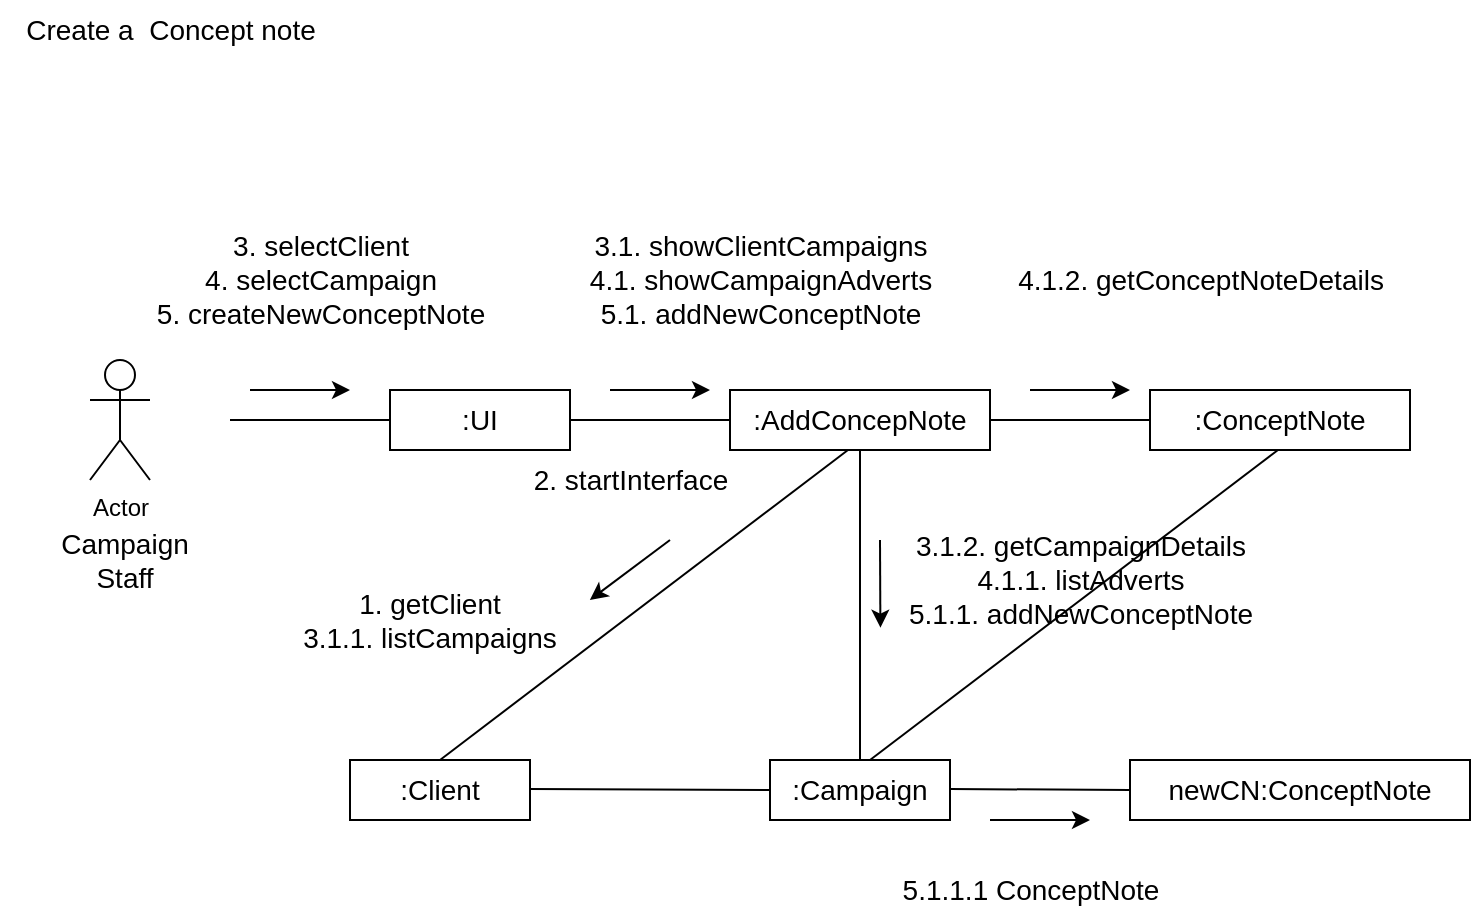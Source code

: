 <mxfile version="20.5.3" type="github" pages="4">
  <diagram id="1E7MG2CiMW46Jl0_f0IT" name="페이지-1">
    <mxGraphModel dx="1073" dy="563" grid="1" gridSize="10" guides="1" tooltips="1" connect="1" arrows="1" fold="1" page="1" pageScale="1" pageWidth="827" pageHeight="1169" math="0" shadow="0">
      <root>
        <mxCell id="0" />
        <mxCell id="1" parent="0" />
        <mxCell id="_UO1KzxDztgj02SnSu9E-1" value="Actor" style="shape=umlActor;verticalLabelPosition=bottom;verticalAlign=top;html=1;outlineConnect=0;" parent="1" vertex="1">
          <mxGeometry x="60" y="190" width="30" height="60" as="geometry" />
        </mxCell>
        <mxCell id="0SZCM0RL7n-nT6qCW9G0-1" value="&lt;font style=&quot;font-size: 14px;&quot;&gt;:&lt;font style=&quot;&quot;&gt;UI&lt;/font&gt;&lt;/font&gt;" style="rounded=0;whiteSpace=wrap;html=1;" parent="1" vertex="1">
          <mxGeometry x="210" y="205" width="90" height="30" as="geometry" />
        </mxCell>
        <mxCell id="0SZCM0RL7n-nT6qCW9G0-3" value="" style="endArrow=none;html=1;rounded=0;fontSize=14;entryX=0;entryY=0.5;entryDx=0;entryDy=0;" parent="1" target="0SZCM0RL7n-nT6qCW9G0-1" edge="1">
          <mxGeometry width="50" height="50" relative="1" as="geometry">
            <mxPoint x="130" y="220" as="sourcePoint" />
            <mxPoint x="440" y="270" as="targetPoint" />
          </mxGeometry>
        </mxCell>
        <mxCell id="0SZCM0RL7n-nT6qCW9G0-8" value="Campaign&lt;br&gt;Staff" style="text;html=1;strokeColor=none;fillColor=none;align=center;verticalAlign=middle;whiteSpace=wrap;rounded=0;fontSize=14;" parent="1" vertex="1">
          <mxGeometry x="40" y="270" width="75" height="40" as="geometry" />
        </mxCell>
        <mxCell id="0SZCM0RL7n-nT6qCW9G0-9" value="&lt;span style=&quot;font-size: 14px;&quot;&gt;:AddConcepNote&lt;/span&gt;" style="rounded=0;whiteSpace=wrap;html=1;" parent="1" vertex="1">
          <mxGeometry x="380" y="205" width="130" height="30" as="geometry" />
        </mxCell>
        <mxCell id="0SZCM0RL7n-nT6qCW9G0-11" value="" style="endArrow=none;html=1;rounded=0;fontSize=14;entryX=0;entryY=0.5;entryDx=0;entryDy=0;exitX=1;exitY=0.5;exitDx=0;exitDy=0;" parent="1" source="0SZCM0RL7n-nT6qCW9G0-1" target="0SZCM0RL7n-nT6qCW9G0-9" edge="1">
          <mxGeometry width="50" height="50" relative="1" as="geometry">
            <mxPoint x="380" y="290" as="sourcePoint" />
            <mxPoint x="430" y="240" as="targetPoint" />
          </mxGeometry>
        </mxCell>
        <mxCell id="0SZCM0RL7n-nT6qCW9G0-12" value="&lt;span style=&quot;font-size: 14px;&quot;&gt;:ConceptNote&lt;/span&gt;" style="rounded=0;whiteSpace=wrap;html=1;" parent="1" vertex="1">
          <mxGeometry x="590" y="205" width="130" height="30" as="geometry" />
        </mxCell>
        <mxCell id="0SZCM0RL7n-nT6qCW9G0-13" value="" style="endArrow=none;html=1;rounded=0;fontSize=14;entryX=0;entryY=0.5;entryDx=0;entryDy=0;exitX=1;exitY=0.5;exitDx=0;exitDy=0;" parent="1" target="0SZCM0RL7n-nT6qCW9G0-12" edge="1">
          <mxGeometry width="50" height="50" relative="1" as="geometry">
            <mxPoint x="510" y="220" as="sourcePoint" />
            <mxPoint x="640" y="240" as="targetPoint" />
          </mxGeometry>
        </mxCell>
        <mxCell id="0SZCM0RL7n-nT6qCW9G0-14" value="&lt;span style=&quot;font-size: 14px;&quot;&gt;:Client&lt;/span&gt;" style="rounded=0;whiteSpace=wrap;html=1;" parent="1" vertex="1">
          <mxGeometry x="190" y="390" width="90" height="30" as="geometry" />
        </mxCell>
        <mxCell id="0SZCM0RL7n-nT6qCW9G0-15" value="&lt;span style=&quot;font-size: 14px;&quot;&gt;:Campaign&lt;/span&gt;" style="rounded=0;whiteSpace=wrap;html=1;" parent="1" vertex="1">
          <mxGeometry x="400" y="390" width="90" height="30" as="geometry" />
        </mxCell>
        <mxCell id="0SZCM0RL7n-nT6qCW9G0-16" value="&lt;span style=&quot;font-size: 14px;&quot;&gt;newCN:ConceptNote&lt;/span&gt;" style="rounded=0;whiteSpace=wrap;html=1;" parent="1" vertex="1">
          <mxGeometry x="580" y="390" width="170" height="30" as="geometry" />
        </mxCell>
        <mxCell id="0SZCM0RL7n-nT6qCW9G0-17" value="" style="endArrow=none;html=1;rounded=0;fontSize=14;exitX=0.5;exitY=0;exitDx=0;exitDy=0;" parent="1" source="0SZCM0RL7n-nT6qCW9G0-14" edge="1">
          <mxGeometry width="50" height="50" relative="1" as="geometry">
            <mxPoint x="389" y="285" as="sourcePoint" />
            <mxPoint x="439" y="235" as="targetPoint" />
          </mxGeometry>
        </mxCell>
        <mxCell id="0SZCM0RL7n-nT6qCW9G0-18" value="" style="endArrow=none;html=1;rounded=0;fontSize=14;exitX=0.5;exitY=0;exitDx=0;exitDy=0;entryX=0.5;entryY=1;entryDx=0;entryDy=0;" parent="1" source="0SZCM0RL7n-nT6qCW9G0-15" target="0SZCM0RL7n-nT6qCW9G0-9" edge="1">
          <mxGeometry width="50" height="50" relative="1" as="geometry">
            <mxPoint x="245" y="400" as="sourcePoint" />
            <mxPoint x="449" y="245" as="targetPoint" />
          </mxGeometry>
        </mxCell>
        <mxCell id="0SZCM0RL7n-nT6qCW9G0-19" value="" style="endArrow=none;html=1;rounded=0;fontSize=14;exitX=0.5;exitY=0;exitDx=0;exitDy=0;" parent="1" edge="1">
          <mxGeometry width="50" height="50" relative="1" as="geometry">
            <mxPoint x="450" y="390" as="sourcePoint" />
            <mxPoint x="654" y="235" as="targetPoint" />
          </mxGeometry>
        </mxCell>
        <mxCell id="0SZCM0RL7n-nT6qCW9G0-20" value="" style="endArrow=none;html=1;rounded=0;fontSize=14;entryX=0;entryY=0.5;entryDx=0;entryDy=0;exitX=1;exitY=0.5;exitDx=0;exitDy=0;" parent="1" target="0SZCM0RL7n-nT6qCW9G0-15" edge="1">
          <mxGeometry width="50" height="50" relative="1" as="geometry">
            <mxPoint x="280" y="404.5" as="sourcePoint" />
            <mxPoint x="360" y="404.5" as="targetPoint" />
          </mxGeometry>
        </mxCell>
        <mxCell id="0SZCM0RL7n-nT6qCW9G0-21" value="" style="endArrow=none;html=1;rounded=0;fontSize=14;entryX=0;entryY=0.5;entryDx=0;entryDy=0;exitX=1;exitY=0.5;exitDx=0;exitDy=0;" parent="1" target="0SZCM0RL7n-nT6qCW9G0-16" edge="1">
          <mxGeometry width="50" height="50" relative="1" as="geometry">
            <mxPoint x="490" y="404.5" as="sourcePoint" />
            <mxPoint x="610" y="405" as="targetPoint" />
          </mxGeometry>
        </mxCell>
        <mxCell id="0SZCM0RL7n-nT6qCW9G0-22" value="1. getClient&lt;br&gt;3.1.1. listCampaigns" style="text;html=1;strokeColor=none;fillColor=none;align=center;verticalAlign=middle;whiteSpace=wrap;rounded=0;fontSize=14;" parent="1" vertex="1">
          <mxGeometry x="140" y="300" width="180" height="40" as="geometry" />
        </mxCell>
        <mxCell id="0SZCM0RL7n-nT6qCW9G0-24" value="2. startInterface" style="text;html=1;align=center;verticalAlign=middle;resizable=0;points=[];autosize=1;strokeColor=none;fillColor=none;fontSize=14;" parent="1" vertex="1">
          <mxGeometry x="270" y="235" width="120" height="30" as="geometry" />
        </mxCell>
        <mxCell id="0SZCM0RL7n-nT6qCW9G0-25" value="3. selectClient&lt;br&gt;4. selectCampaign&lt;br&gt;5. createNewConceptNote" style="text;html=1;align=center;verticalAlign=middle;resizable=0;points=[];autosize=1;strokeColor=none;fillColor=none;fontSize=14;" parent="1" vertex="1">
          <mxGeometry x="80" y="120" width="190" height="60" as="geometry" />
        </mxCell>
        <mxCell id="0SZCM0RL7n-nT6qCW9G0-26" value="3.1. showClientCampaigns&lt;br&gt;4.1. showCampaignAdverts&lt;br&gt;5.1. addNewConceptNote" style="text;html=1;align=center;verticalAlign=middle;resizable=0;points=[];autosize=1;strokeColor=none;fillColor=none;fontSize=14;" parent="1" vertex="1">
          <mxGeometry x="300" y="120" width="190" height="60" as="geometry" />
        </mxCell>
        <mxCell id="0SZCM0RL7n-nT6qCW9G0-27" value="4.1.2. getConceptNoteDetails" style="text;html=1;align=center;verticalAlign=middle;resizable=0;points=[];autosize=1;strokeColor=none;fillColor=none;fontSize=14;" parent="1" vertex="1">
          <mxGeometry x="510" y="135" width="210" height="30" as="geometry" />
        </mxCell>
        <mxCell id="0SZCM0RL7n-nT6qCW9G0-29" value="Create a&amp;nbsp; Concept note" style="text;html=1;align=center;verticalAlign=middle;resizable=0;points=[];autosize=1;strokeColor=none;fillColor=none;fontSize=14;" parent="1" vertex="1">
          <mxGeometry x="15" y="10" width="170" height="30" as="geometry" />
        </mxCell>
        <mxCell id="0SZCM0RL7n-nT6qCW9G0-30" value="5.1.1.1 ConceptNote" style="text;html=1;align=center;verticalAlign=middle;resizable=0;points=[];autosize=1;strokeColor=none;fillColor=none;fontSize=14;" parent="1" vertex="1">
          <mxGeometry x="455" y="440" width="150" height="30" as="geometry" />
        </mxCell>
        <mxCell id="0SZCM0RL7n-nT6qCW9G0-31" value="" style="endArrow=classic;html=1;rounded=0;fontSize=14;" parent="1" edge="1">
          <mxGeometry width="50" height="50" relative="1" as="geometry">
            <mxPoint x="140" y="205" as="sourcePoint" />
            <mxPoint x="190" y="205" as="targetPoint" />
          </mxGeometry>
        </mxCell>
        <mxCell id="0SZCM0RL7n-nT6qCW9G0-32" value="" style="endArrow=classic;html=1;rounded=0;fontSize=14;" parent="1" edge="1">
          <mxGeometry width="50" height="50" relative="1" as="geometry">
            <mxPoint x="320" y="205" as="sourcePoint" />
            <mxPoint x="370" y="205" as="targetPoint" />
          </mxGeometry>
        </mxCell>
        <mxCell id="0SZCM0RL7n-nT6qCW9G0-33" value="" style="endArrow=classic;html=1;rounded=0;fontSize=14;" parent="1" edge="1">
          <mxGeometry width="50" height="50" relative="1" as="geometry">
            <mxPoint x="530" y="205" as="sourcePoint" />
            <mxPoint x="580" y="205" as="targetPoint" />
          </mxGeometry>
        </mxCell>
        <mxCell id="0SZCM0RL7n-nT6qCW9G0-34" value="" style="endArrow=classic;html=1;rounded=0;fontSize=14;entryX=0.944;entryY=0.25;entryDx=0;entryDy=0;entryPerimeter=0;" parent="1" target="0SZCM0RL7n-nT6qCW9G0-22" edge="1">
          <mxGeometry width="50" height="50" relative="1" as="geometry">
            <mxPoint x="350" y="280" as="sourcePoint" />
            <mxPoint x="400" y="280" as="targetPoint" />
          </mxGeometry>
        </mxCell>
        <mxCell id="0SZCM0RL7n-nT6qCW9G0-35" value="" style="endArrow=classic;html=1;rounded=0;fontSize=14;entryX=0.001;entryY=0.897;entryDx=0;entryDy=0;entryPerimeter=0;" parent="1" target="0SZCM0RL7n-nT6qCW9G0-28" edge="1">
          <mxGeometry width="50" height="50" relative="1" as="geometry">
            <mxPoint x="455" y="280" as="sourcePoint" />
            <mxPoint x="414.92" y="310" as="targetPoint" />
          </mxGeometry>
        </mxCell>
        <mxCell id="0SZCM0RL7n-nT6qCW9G0-36" value="" style="endArrow=classic;html=1;rounded=0;fontSize=14;" parent="1" edge="1">
          <mxGeometry width="50" height="50" relative="1" as="geometry">
            <mxPoint x="510" y="420" as="sourcePoint" />
            <mxPoint x="560" y="420" as="targetPoint" />
          </mxGeometry>
        </mxCell>
        <mxCell id="0SZCM0RL7n-nT6qCW9G0-28" value="3.1.2. getCampaignDetails&lt;br&gt;4.1.1. listAdverts&lt;br&gt;5.1.1. addNewConceptNote" style="text;html=1;align=center;verticalAlign=middle;resizable=0;points=[];autosize=1;strokeColor=none;fillColor=none;fontSize=14;" parent="1" vertex="1">
          <mxGeometry x="455" y="270" width="200" height="60" as="geometry" />
        </mxCell>
      </root>
    </mxGraphModel>
  </diagram>
  <diagram id="fR30PCWSPxx8GiznuftB" name="페이지-2">
    <mxGraphModel dx="1073" dy="563" grid="1" gridSize="10" guides="1" tooltips="1" connect="1" arrows="1" fold="1" page="1" pageScale="1" pageWidth="827" pageHeight="1169" math="0" shadow="0">
      <root>
        <mxCell id="0" />
        <mxCell id="1" parent="0" />
        <mxCell id="PdMxVdNhAymy2AkR7pkd-1" value="Actor" style="shape=umlActor;verticalLabelPosition=bottom;verticalAlign=top;html=1;" vertex="1" parent="1">
          <mxGeometry x="70" y="210" width="30" height="60" as="geometry" />
        </mxCell>
        <mxCell id="PdMxVdNhAymy2AkR7pkd-4" value="&lt;font style=&quot;font-size: 14px;&quot;&gt;Staff&lt;/font&gt;" style="text;html=1;strokeColor=none;fillColor=none;align=center;verticalAlign=middle;whiteSpace=wrap;rounded=0;" vertex="1" parent="1">
          <mxGeometry x="55" y="290" width="60" height="30" as="geometry" />
        </mxCell>
        <mxCell id="pShBFl_d3B2AKvy06GAC-1" value="&lt;font style=&quot;font-size: 14px;&quot;&gt;:&lt;font style=&quot;&quot;&gt;UI&lt;/font&gt;&lt;/font&gt;" style="rounded=0;whiteSpace=wrap;html=1;" vertex="1" parent="1">
          <mxGeometry x="210" y="225" width="90" height="30" as="geometry" />
        </mxCell>
        <mxCell id="pShBFl_d3B2AKvy06GAC-2" value="" style="endArrow=none;html=1;rounded=0;fontSize=14;entryX=0;entryY=0.5;entryDx=0;entryDy=0;" edge="1" parent="1" target="pShBFl_d3B2AKvy06GAC-1">
          <mxGeometry width="50" height="50" relative="1" as="geometry">
            <mxPoint x="130" y="240" as="sourcePoint" />
            <mxPoint x="440" y="290" as="targetPoint" />
          </mxGeometry>
        </mxCell>
        <mxCell id="pShBFl_d3B2AKvy06GAC-3" value="" style="endArrow=classic;html=1;rounded=0;fontSize=14;" edge="1" parent="1">
          <mxGeometry width="50" height="50" relative="1" as="geometry">
            <mxPoint x="140" y="224" as="sourcePoint" />
            <mxPoint x="190" y="224" as="targetPoint" />
          </mxGeometry>
        </mxCell>
        <mxCell id="pShBFl_d3B2AKvy06GAC-4" value="&lt;span style=&quot;font-size: 14px;&quot;&gt;:ShowConceptNote&lt;/span&gt;" style="rounded=0;whiteSpace=wrap;html=1;" vertex="1" parent="1">
          <mxGeometry x="400" y="225" width="160" height="30" as="geometry" />
        </mxCell>
        <mxCell id="pShBFl_d3B2AKvy06GAC-5" value="" style="endArrow=none;html=1;rounded=0;fontSize=14;entryX=0;entryY=0.5;entryDx=0;entryDy=0;" edge="1" parent="1" target="pShBFl_d3B2AKvy06GAC-4">
          <mxGeometry width="50" height="50" relative="1" as="geometry">
            <mxPoint x="300" y="240" as="sourcePoint" />
            <mxPoint x="610" y="290" as="targetPoint" />
          </mxGeometry>
        </mxCell>
        <mxCell id="pDk1qfqzuk1uLDkMiJiu-1" value="&lt;span style=&quot;font-size: 14px;&quot;&gt;:ConceptNote&lt;/span&gt;" style="rounded=0;whiteSpace=wrap;html=1;" vertex="1" parent="1">
          <mxGeometry x="410" y="380" width="140" height="30" as="geometry" />
        </mxCell>
        <mxCell id="pDk1qfqzuk1uLDkMiJiu-2" value="" style="endArrow=none;html=1;rounded=0;fontSize=14;entryX=0.5;entryY=0;entryDx=0;entryDy=0;exitX=0.5;exitY=1;exitDx=0;exitDy=0;" edge="1" parent="1" source="pShBFl_d3B2AKvy06GAC-4" target="pDk1qfqzuk1uLDkMiJiu-1">
          <mxGeometry width="50" height="50" relative="1" as="geometry">
            <mxPoint x="470" y="290" as="sourcePoint" />
            <mxPoint x="570" y="290" as="targetPoint" />
          </mxGeometry>
        </mxCell>
        <mxCell id="F8PD73-N1Nlo7Cc-WKe9-1" value="" style="endArrow=classic;html=1;rounded=0;fontSize=14;" edge="1" parent="1">
          <mxGeometry width="50" height="50" relative="1" as="geometry">
            <mxPoint x="470" y="290" as="sourcePoint" />
            <mxPoint x="470" y="360" as="targetPoint" />
          </mxGeometry>
        </mxCell>
        <mxCell id="F8PD73-N1Nlo7Cc-WKe9-2" value="&lt;font style=&quot;font-size: 14px;&quot;&gt;1. get Concept note&lt;/font&gt;" style="text;html=1;strokeColor=none;fillColor=none;align=center;verticalAlign=middle;whiteSpace=wrap;rounded=0;" vertex="1" parent="1">
          <mxGeometry x="390" y="310" width="80" height="30" as="geometry" />
        </mxCell>
        <mxCell id="F8PD73-N1Nlo7Cc-WKe9-4" value="&lt;font style=&quot;font-size: 14px;&quot;&gt;2. start interface&lt;/font&gt;" style="text;html=1;strokeColor=none;fillColor=none;align=center;verticalAlign=middle;whiteSpace=wrap;rounded=0;" vertex="1" parent="1">
          <mxGeometry x="320" y="255" width="60" height="30" as="geometry" />
        </mxCell>
        <mxCell id="itnKcSelGEVO9wIXQkJz-1" value="&lt;font style=&quot;font-size: 14px;&quot;&gt;3. select&lt;br&gt;Concept note&lt;br&gt;&lt;/font&gt;" style="text;html=1;strokeColor=none;fillColor=none;align=center;verticalAlign=middle;whiteSpace=wrap;rounded=0;" vertex="1" parent="1">
          <mxGeometry x="120" y="179" width="90" height="30" as="geometry" />
        </mxCell>
        <mxCell id="xpMrjncMoBk-4um31V7M-1" value="" style="endArrow=classic;html=1;rounded=0;fontSize=14;" edge="1" parent="1">
          <mxGeometry width="50" height="50" relative="1" as="geometry">
            <mxPoint x="325" y="224" as="sourcePoint" />
            <mxPoint x="375" y="224" as="targetPoint" />
          </mxGeometry>
        </mxCell>
        <mxCell id="xpMrjncMoBk-4um31V7M-2" value="&lt;font style=&quot;font-size: 14px;&quot;&gt;3.1 Show Concept note detail&lt;br&gt;&lt;/font&gt;" style="text;html=1;strokeColor=none;fillColor=none;align=center;verticalAlign=middle;whiteSpace=wrap;rounded=0;" vertex="1" parent="1">
          <mxGeometry x="305" y="170" width="90" height="30" as="geometry" />
        </mxCell>
      </root>
    </mxGraphModel>
  </diagram>
  <diagram id="S1VDoquES2GKYN0RHOhZ" name="페이지-3">
    <mxGraphModel dx="1073" dy="563" grid="1" gridSize="10" guides="1" tooltips="1" connect="1" arrows="1" fold="1" page="1" pageScale="1" pageWidth="827" pageHeight="1169" math="0" shadow="0">
      <root>
        <mxCell id="0" />
        <mxCell id="1" parent="0" />
        <mxCell id="rU5cuTBc_J1u96YLPcXB-1" value="Actor" style="shape=umlActor;verticalLabelPosition=bottom;verticalAlign=top;html=1;fontSize=14;" vertex="1" parent="1">
          <mxGeometry x="105" y="200" width="30" height="60" as="geometry" />
        </mxCell>
        <mxCell id="fBAN4Z2Gy3tWcH0c8v60-1" value="&lt;font style=&quot;font-size: 14px;&quot;&gt;Campaign&lt;br&gt;Staff&lt;br&gt;&lt;/font&gt;" style="text;html=1;strokeColor=none;fillColor=none;align=center;verticalAlign=middle;whiteSpace=wrap;rounded=0;" vertex="1" parent="1">
          <mxGeometry x="90" y="290" width="60" height="30" as="geometry" />
        </mxCell>
        <mxCell id="j8LFuFUee22LoR74l_Tx-1" value="&lt;font style=&quot;font-size: 14px;&quot;&gt;:&lt;font style=&quot;&quot;&gt;UI&lt;/font&gt;&lt;/font&gt;" style="rounded=0;whiteSpace=wrap;html=1;" vertex="1" parent="1">
          <mxGeometry x="250" y="215.25" width="90" height="30" as="geometry" />
        </mxCell>
        <mxCell id="j8LFuFUee22LoR74l_Tx-2" value="" style="endArrow=none;html=1;rounded=0;fontSize=14;entryX=0;entryY=0.5;entryDx=0;entryDy=0;" edge="1" parent="1" target="j8LFuFUee22LoR74l_Tx-1">
          <mxGeometry width="50" height="50" relative="1" as="geometry">
            <mxPoint x="160" y="230.75" as="sourcePoint" />
            <mxPoint x="470" y="280.75" as="targetPoint" />
          </mxGeometry>
        </mxCell>
        <mxCell id="j8LFuFUee22LoR74l_Tx-3" value="" style="endArrow=classic;html=1;rounded=0;fontSize=14;" edge="1" parent="1">
          <mxGeometry width="50" height="50" relative="1" as="geometry">
            <mxPoint x="180" y="214.75" as="sourcePoint" />
            <mxPoint x="230" y="214.75" as="targetPoint" />
          </mxGeometry>
        </mxCell>
        <mxCell id="j8LFuFUee22LoR74l_Tx-4" value="&lt;span style=&quot;font-size: 14px;&quot;&gt;:Schedule Advert&lt;/span&gt;" style="rounded=0;whiteSpace=wrap;html=1;" vertex="1" parent="1">
          <mxGeometry x="463" y="215.25" width="210" height="30" as="geometry" />
        </mxCell>
        <mxCell id="j8LFuFUee22LoR74l_Tx-5" value="" style="endArrow=none;html=1;rounded=0;fontSize=14;entryX=0;entryY=0.5;entryDx=0;entryDy=0;exitX=1;exitY=0.5;exitDx=0;exitDy=0;" edge="1" parent="1" source="j8LFuFUee22LoR74l_Tx-1" target="j8LFuFUee22LoR74l_Tx-4">
          <mxGeometry width="50" height="50" relative="1" as="geometry">
            <mxPoint x="350" y="230.75" as="sourcePoint" />
            <mxPoint x="660" y="280.75" as="targetPoint" />
          </mxGeometry>
        </mxCell>
        <mxCell id="j8LFuFUee22LoR74l_Tx-6" value="" style="endArrow=classic;html=1;rounded=0;fontSize=14;" edge="1" parent="1">
          <mxGeometry width="50" height="50" relative="1" as="geometry">
            <mxPoint x="370" y="215.25" as="sourcePoint" />
            <mxPoint x="420" y="215.25" as="targetPoint" />
          </mxGeometry>
        </mxCell>
        <mxCell id="ms2SyxLEp1yQy0nETw8u-1" value="2. startInterface" style="text;html=1;align=center;verticalAlign=middle;resizable=0;points=[];autosize=1;strokeColor=none;fillColor=none;fontSize=14;" vertex="1" parent="1">
          <mxGeometry x="340" y="240" width="120" height="30" as="geometry" />
        </mxCell>
      </root>
    </mxGraphModel>
  </diagram>
  <diagram id="P6c3ZF113Nf6o6TzK3z4" name="페이지-4">
    <mxGraphModel dx="1073" dy="563" grid="1" gridSize="10" guides="1" tooltips="1" connect="1" arrows="1" fold="1" page="1" pageScale="1" pageWidth="827" pageHeight="1169" math="0" shadow="0">
      <root>
        <mxCell id="0" />
        <mxCell id="1" parent="0" />
        <mxCell id="Qg_PoXjxvgpfeGAbNOjU-1" value="Actor" style="shape=umlActor;verticalLabelPosition=bottom;verticalAlign=top;html=1;fontSize=14;" vertex="1" parent="1">
          <mxGeometry x="100" y="210" width="30" height="60" as="geometry" />
        </mxCell>
        <mxCell id="1Y1rfL76BCCKXtHUeJEO-1" value="&lt;font style=&quot;font-size: 14px;&quot;&gt;:&lt;font style=&quot;&quot;&gt;UI&lt;/font&gt;&lt;/font&gt;" style="rounded=0;whiteSpace=wrap;html=1;" vertex="1" parent="1">
          <mxGeometry x="250" y="225" width="90" height="30" as="geometry" />
        </mxCell>
        <mxCell id="1Y1rfL76BCCKXtHUeJEO-2" value="" style="endArrow=none;html=1;rounded=0;fontSize=14;entryX=0;entryY=0.5;entryDx=0;entryDy=0;" edge="1" parent="1" target="1Y1rfL76BCCKXtHUeJEO-1">
          <mxGeometry width="50" height="50" relative="1" as="geometry">
            <mxPoint x="160" y="240.5" as="sourcePoint" />
            <mxPoint x="470" y="290.5" as="targetPoint" />
          </mxGeometry>
        </mxCell>
        <mxCell id="1Y1rfL76BCCKXtHUeJEO-3" value="" style="endArrow=classic;html=1;rounded=0;fontSize=14;" edge="1" parent="1">
          <mxGeometry width="50" height="50" relative="1" as="geometry">
            <mxPoint x="180" y="224.5" as="sourcePoint" />
            <mxPoint x="230" y="224.5" as="targetPoint" />
          </mxGeometry>
        </mxCell>
        <mxCell id="2HO1X5HcdNz-WlIe95f0-1" value="&lt;span style=&quot;font-size: 14px;&quot;&gt;:Client&lt;/span&gt;" style="rounded=0;whiteSpace=wrap;html=1;" vertex="1" parent="1">
          <mxGeometry x="310" y="400" width="90" height="30" as="geometry" />
        </mxCell>
        <mxCell id="2HO1X5HcdNz-WlIe95f0-2" value="&lt;span style=&quot;font-size: 14px;&quot;&gt;:Campaign&lt;/span&gt;" style="rounded=0;whiteSpace=wrap;html=1;" vertex="1" parent="1">
          <mxGeometry x="499.5" y="400" width="137" height="30" as="geometry" />
        </mxCell>
        <mxCell id="2HO1X5HcdNz-WlIe95f0-3" value="" style="endArrow=none;html=1;rounded=0;fontSize=14;exitX=1;exitY=0.5;exitDx=0;exitDy=0;" edge="1" parent="1" target="2HO1X5HcdNz-WlIe95f0-2">
          <mxGeometry width="50" height="50" relative="1" as="geometry">
            <mxPoint x="400" y="414.5" as="sourcePoint" />
            <mxPoint x="490" y="415" as="targetPoint" />
          </mxGeometry>
        </mxCell>
        <mxCell id="v85g6ZlceC6CSGs7tyJv-1" value="&lt;span style=&quot;font-size: 14px;&quot;&gt;:Schedule Advert&lt;/span&gt;" style="rounded=0;whiteSpace=wrap;html=1;" vertex="1" parent="1">
          <mxGeometry x="463" y="225" width="210" height="30" as="geometry" />
        </mxCell>
        <mxCell id="v85g6ZlceC6CSGs7tyJv-2" value="" style="endArrow=none;html=1;rounded=0;fontSize=14;entryX=0;entryY=0.5;entryDx=0;entryDy=0;exitX=1;exitY=0.5;exitDx=0;exitDy=0;" edge="1" parent="1" target="v85g6ZlceC6CSGs7tyJv-1" source="1Y1rfL76BCCKXtHUeJEO-1">
          <mxGeometry width="50" height="50" relative="1" as="geometry">
            <mxPoint x="350" y="240.5" as="sourcePoint" />
            <mxPoint x="660" y="290.5" as="targetPoint" />
          </mxGeometry>
        </mxCell>
        <mxCell id="v85g6ZlceC6CSGs7tyJv-3" value="" style="endArrow=classic;html=1;rounded=0;fontSize=14;" edge="1" parent="1">
          <mxGeometry width="50" height="50" relative="1" as="geometry">
            <mxPoint x="370" y="225" as="sourcePoint" />
            <mxPoint x="420" y="225" as="targetPoint" />
          </mxGeometry>
        </mxCell>
        <mxCell id="cJ_pH5rSTBtDgiYHNaDZ-1" value="" style="endArrow=none;html=1;rounded=0;fontSize=14;exitX=0.5;exitY=0;exitDx=0;exitDy=0;entryX=0.5;entryY=1;entryDx=0;entryDy=0;" edge="1" parent="1" source="2HO1X5HcdNz-WlIe95f0-1" target="v85g6ZlceC6CSGs7tyJv-1">
          <mxGeometry width="50" height="50" relative="1" as="geometry">
            <mxPoint x="290" y="410.5" as="sourcePoint" />
            <mxPoint x="494" y="255.5" as="targetPoint" />
          </mxGeometry>
        </mxCell>
        <mxCell id="cJ_pH5rSTBtDgiYHNaDZ-2" value="" style="endArrow=none;html=1;rounded=0;fontSize=14;exitX=0.5;exitY=0;exitDx=0;exitDy=0;entryX=0.5;entryY=1;entryDx=0;entryDy=0;" edge="1" parent="1" source="2HO1X5HcdNz-WlIe95f0-2" target="v85g6ZlceC6CSGs7tyJv-1">
          <mxGeometry width="50" height="50" relative="1" as="geometry">
            <mxPoint x="500" y="410.5" as="sourcePoint" />
            <mxPoint x="505" y="260" as="targetPoint" />
          </mxGeometry>
        </mxCell>
        <mxCell id="6USvdMaxuJ46ZovDQ4cx-1" value="1. getClient&lt;br&gt;3.1.1. listCampaigns" style="text;html=1;strokeColor=none;fillColor=none;align=center;verticalAlign=middle;whiteSpace=wrap;rounded=0;fontSize=14;" vertex="1" parent="1">
          <mxGeometry x="260" y="315" width="180" height="40" as="geometry" />
        </mxCell>
        <mxCell id="6USvdMaxuJ46ZovDQ4cx-2" value="" style="endArrow=classic;html=1;rounded=0;fontSize=14;" edge="1" parent="1">
          <mxGeometry width="50" height="50" relative="1" as="geometry">
            <mxPoint x="490" y="290" as="sourcePoint" />
            <mxPoint x="420" y="330" as="targetPoint" />
          </mxGeometry>
        </mxCell>
        <mxCell id="c_cEBOtgC2TgxuQEbwD_-1" value="" style="endArrow=classic;html=1;rounded=0;fontSize=14;" edge="1" parent="1">
          <mxGeometry width="50" height="50" relative="1" as="geometry">
            <mxPoint x="580" y="310" as="sourcePoint" />
            <mxPoint x="580" y="370" as="targetPoint" />
          </mxGeometry>
        </mxCell>
        <mxCell id="c_cEBOtgC2TgxuQEbwD_-2" value="4.1.1. listAdverts&lt;br&gt;5.1.1 addScheduleAdvert" style="text;html=1;align=center;verticalAlign=middle;resizable=0;points=[];autosize=1;strokeColor=none;fillColor=none;fontSize=14;" vertex="1" parent="1">
          <mxGeometry x="590" y="300" width="180" height="50" as="geometry" />
        </mxCell>
        <mxCell id="9tjDmRNdvboVAel9E6sk-1" value="2. startInterface" style="text;html=1;align=center;verticalAlign=middle;resizable=0;points=[];autosize=1;strokeColor=none;fillColor=none;fontSize=14;" vertex="1" parent="1">
          <mxGeometry x="340" y="250" width="120" height="30" as="geometry" />
        </mxCell>
        <mxCell id="A166BYS2djLCLcm1bVuz-1" value="3. selectClient&lt;br&gt;4. selectCampaign&lt;br&gt;5. Schedule Advert" style="text;html=1;align=center;verticalAlign=middle;resizable=0;points=[];autosize=1;strokeColor=none;fillColor=none;fontSize=14;" vertex="1" parent="1">
          <mxGeometry x="145" y="150" width="140" height="60" as="geometry" />
        </mxCell>
        <mxCell id="0pavIRtejKQ-f0m7PLDN-1" value="3.1. showClientCampaigns&lt;br&gt;4.1. showCampaignAdverts&lt;br&gt;5.1 add Schedule Advert" style="text;html=1;align=center;verticalAlign=middle;resizable=0;points=[];autosize=1;strokeColor=none;fillColor=none;fontSize=14;" vertex="1" parent="1">
          <mxGeometry x="323" y="155" width="190" height="60" as="geometry" />
        </mxCell>
      </root>
    </mxGraphModel>
  </diagram>
</mxfile>
